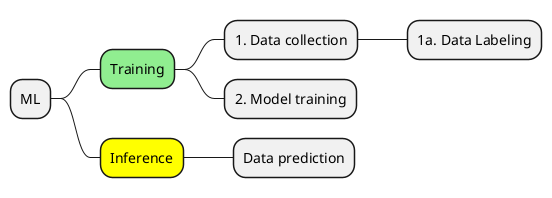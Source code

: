 @startmindmap
* ML
**[#lightgreen] Training
*** 1. Data collection
**** 1a. Data Labeling
*** 2. Model training
**[#yellow] Inference
*** Data prediction
@endmindmap